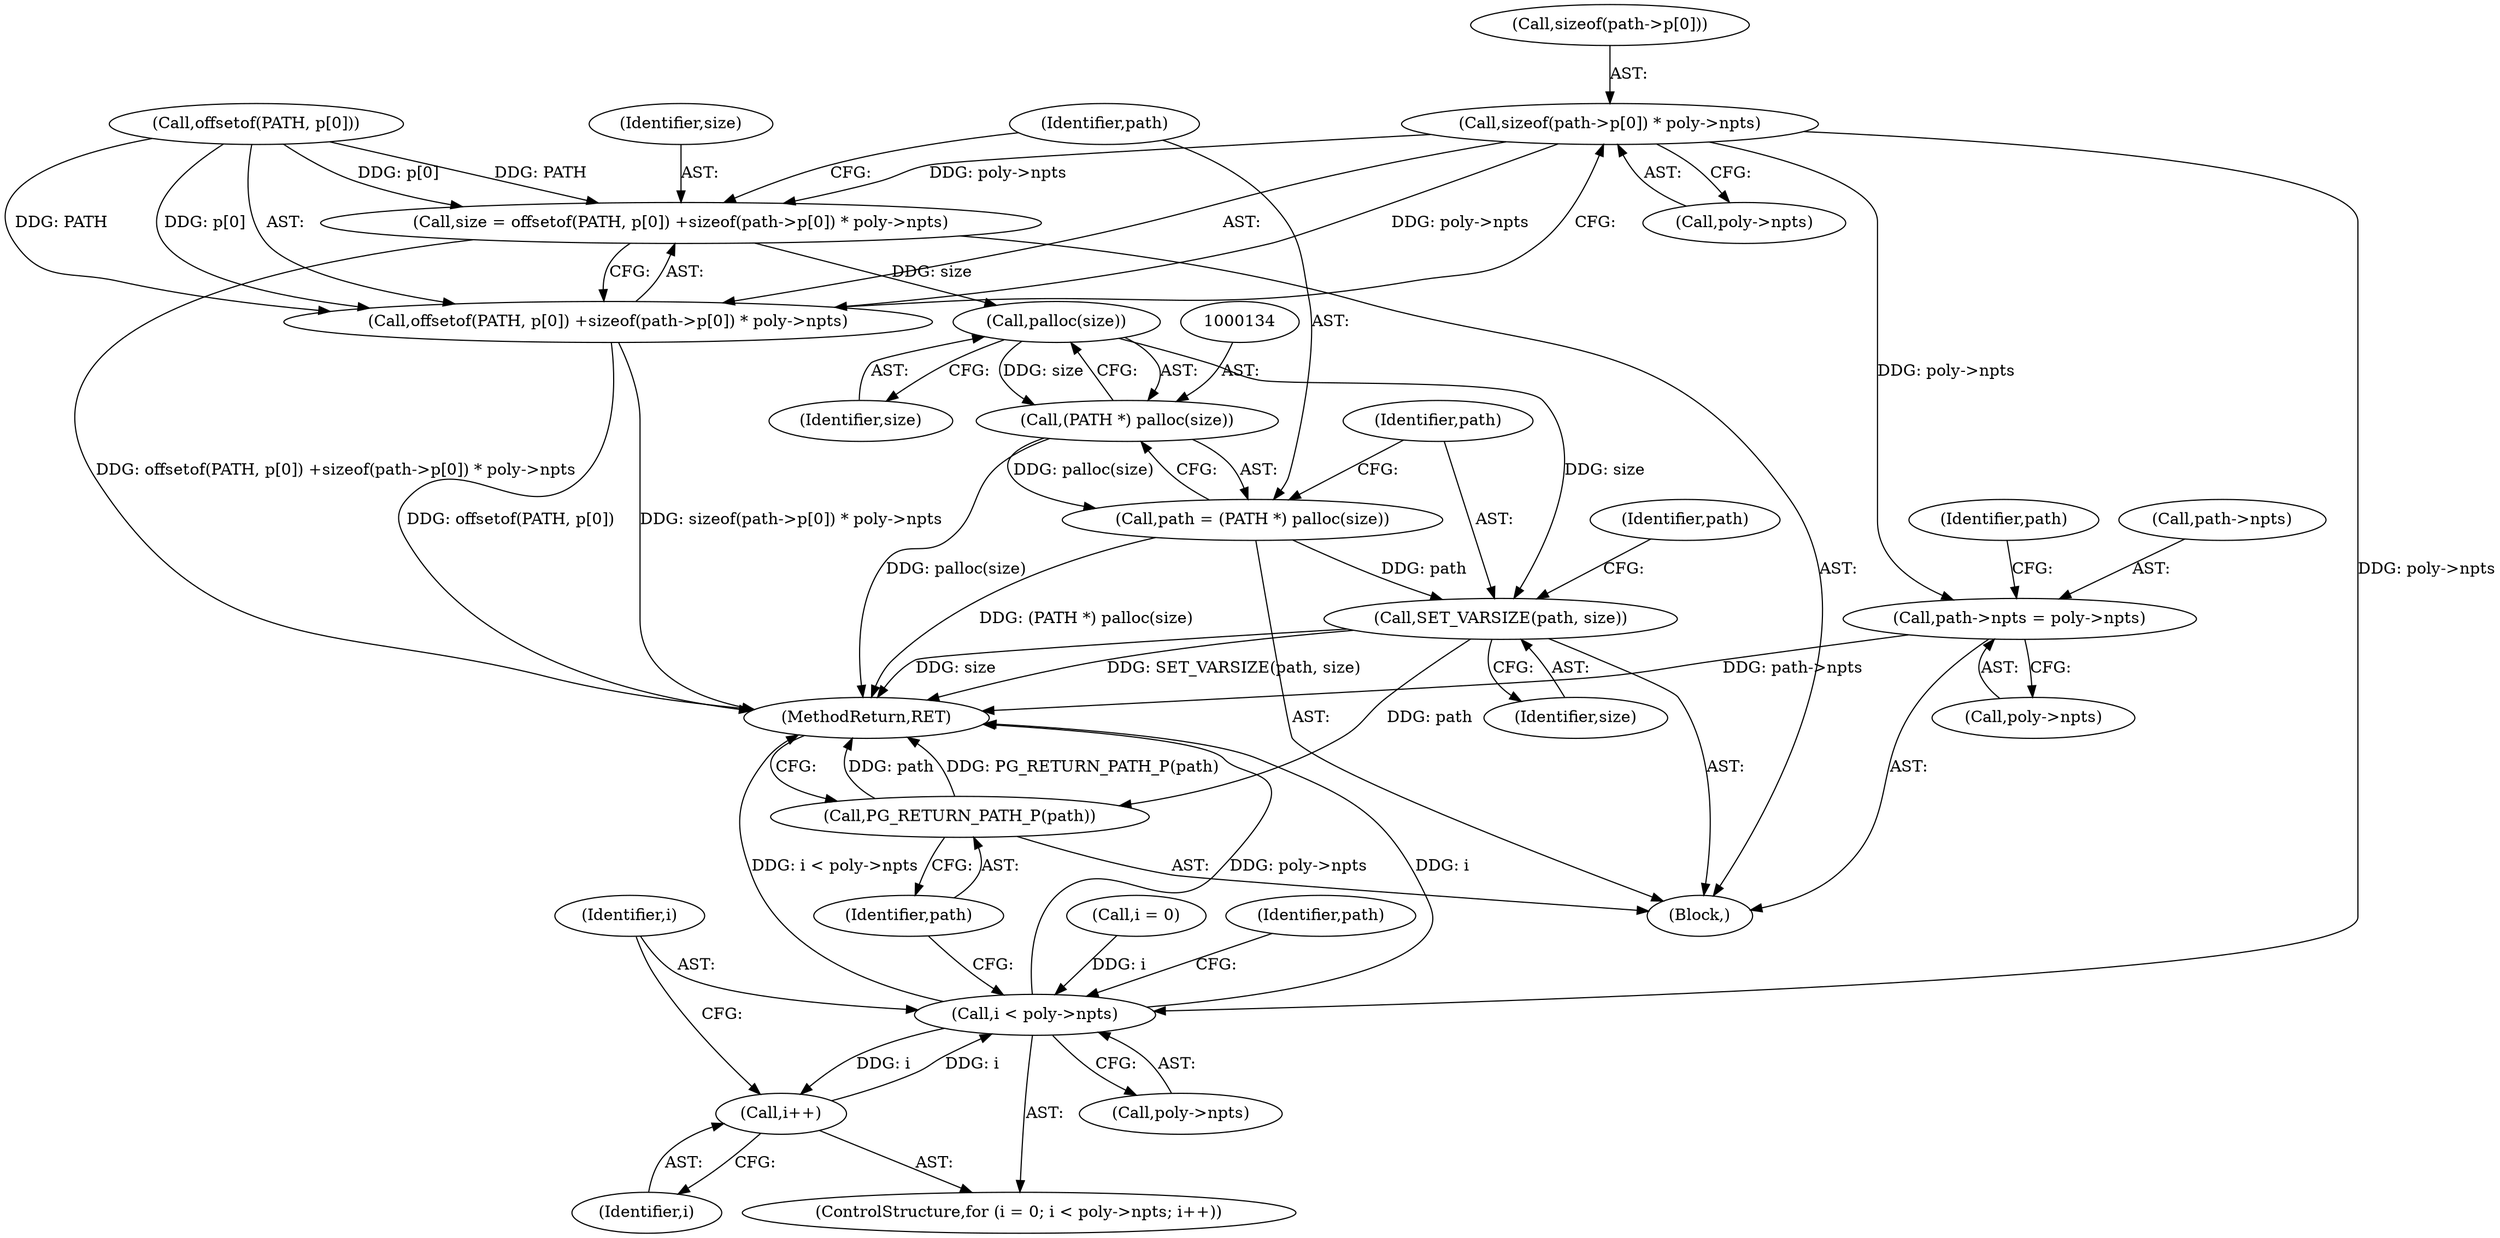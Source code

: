 digraph "0_postgres_31400a673325147e1205326008e32135a78b4d8a_15@API" {
"1000121" [label="(Call,sizeof(path->p[0]) * poly->npts)"];
"1000113" [label="(Call,size = offsetof(PATH, p[0]) +sizeof(path->p[0]) * poly->npts)"];
"1000135" [label="(Call,palloc(size))"];
"1000133" [label="(Call,(PATH *) palloc(size))"];
"1000131" [label="(Call,path = (PATH *) palloc(size))"];
"1000137" [label="(Call,SET_VARSIZE(path, size))"];
"1000199" [label="(Call,PG_RETURN_PATH_P(path))"];
"1000115" [label="(Call,offsetof(PATH, p[0]) +sizeof(path->p[0]) * poly->npts)"];
"1000140" [label="(Call,path->npts = poly->npts)"];
"1000161" [label="(Call,i < poly->npts)"];
"1000166" [label="(Call,i++)"];
"1000199" [label="(Call,PG_RETURN_PATH_P(path))"];
"1000142" [label="(Identifier,path)"];
"1000149" [label="(Identifier,path)"];
"1000139" [label="(Identifier,size)"];
"1000113" [label="(Call,size = offsetof(PATH, p[0]) +sizeof(path->p[0]) * poly->npts)"];
"1000161" [label="(Call,i < poly->npts)"];
"1000200" [label="(Identifier,path)"];
"1000158" [label="(Call,i = 0)"];
"1000163" [label="(Call,poly->npts)"];
"1000114" [label="(Identifier,size)"];
"1000162" [label="(Identifier,i)"];
"1000132" [label="(Identifier,path)"];
"1000167" [label="(Identifier,i)"];
"1000201" [label="(MethodReturn,RET)"];
"1000157" [label="(ControlStructure,for (i = 0; i < poly->npts; i++))"];
"1000122" [label="(Call,sizeof(path->p[0]))"];
"1000115" [label="(Call,offsetof(PATH, p[0]) +sizeof(path->p[0]) * poly->npts)"];
"1000104" [label="(Block,)"];
"1000144" [label="(Call,poly->npts)"];
"1000173" [label="(Identifier,path)"];
"1000141" [label="(Call,path->npts)"];
"1000135" [label="(Call,palloc(size))"];
"1000166" [label="(Call,i++)"];
"1000128" [label="(Call,poly->npts)"];
"1000136" [label="(Identifier,size)"];
"1000116" [label="(Call,offsetof(PATH, p[0]))"];
"1000133" [label="(Call,(PATH *) palloc(size))"];
"1000138" [label="(Identifier,path)"];
"1000131" [label="(Call,path = (PATH *) palloc(size))"];
"1000121" [label="(Call,sizeof(path->p[0]) * poly->npts)"];
"1000137" [label="(Call,SET_VARSIZE(path, size))"];
"1000140" [label="(Call,path->npts = poly->npts)"];
"1000121" -> "1000115"  [label="AST: "];
"1000121" -> "1000128"  [label="CFG: "];
"1000122" -> "1000121"  [label="AST: "];
"1000128" -> "1000121"  [label="AST: "];
"1000115" -> "1000121"  [label="CFG: "];
"1000121" -> "1000113"  [label="DDG: poly->npts"];
"1000121" -> "1000115"  [label="DDG: poly->npts"];
"1000121" -> "1000140"  [label="DDG: poly->npts"];
"1000121" -> "1000161"  [label="DDG: poly->npts"];
"1000113" -> "1000104"  [label="AST: "];
"1000113" -> "1000115"  [label="CFG: "];
"1000114" -> "1000113"  [label="AST: "];
"1000115" -> "1000113"  [label="AST: "];
"1000132" -> "1000113"  [label="CFG: "];
"1000113" -> "1000201"  [label="DDG: offsetof(PATH, p[0]) +sizeof(path->p[0]) * poly->npts"];
"1000116" -> "1000113"  [label="DDG: PATH"];
"1000116" -> "1000113"  [label="DDG: p[0]"];
"1000113" -> "1000135"  [label="DDG: size"];
"1000135" -> "1000133"  [label="AST: "];
"1000135" -> "1000136"  [label="CFG: "];
"1000136" -> "1000135"  [label="AST: "];
"1000133" -> "1000135"  [label="CFG: "];
"1000135" -> "1000133"  [label="DDG: size"];
"1000135" -> "1000137"  [label="DDG: size"];
"1000133" -> "1000131"  [label="AST: "];
"1000134" -> "1000133"  [label="AST: "];
"1000131" -> "1000133"  [label="CFG: "];
"1000133" -> "1000201"  [label="DDG: palloc(size)"];
"1000133" -> "1000131"  [label="DDG: palloc(size)"];
"1000131" -> "1000104"  [label="AST: "];
"1000132" -> "1000131"  [label="AST: "];
"1000138" -> "1000131"  [label="CFG: "];
"1000131" -> "1000201"  [label="DDG: (PATH *) palloc(size)"];
"1000131" -> "1000137"  [label="DDG: path"];
"1000137" -> "1000104"  [label="AST: "];
"1000137" -> "1000139"  [label="CFG: "];
"1000138" -> "1000137"  [label="AST: "];
"1000139" -> "1000137"  [label="AST: "];
"1000142" -> "1000137"  [label="CFG: "];
"1000137" -> "1000201"  [label="DDG: size"];
"1000137" -> "1000201"  [label="DDG: SET_VARSIZE(path, size)"];
"1000137" -> "1000199"  [label="DDG: path"];
"1000199" -> "1000104"  [label="AST: "];
"1000199" -> "1000200"  [label="CFG: "];
"1000200" -> "1000199"  [label="AST: "];
"1000201" -> "1000199"  [label="CFG: "];
"1000199" -> "1000201"  [label="DDG: path"];
"1000199" -> "1000201"  [label="DDG: PG_RETURN_PATH_P(path)"];
"1000116" -> "1000115"  [label="AST: "];
"1000115" -> "1000201"  [label="DDG: sizeof(path->p[0]) * poly->npts"];
"1000115" -> "1000201"  [label="DDG: offsetof(PATH, p[0])"];
"1000116" -> "1000115"  [label="DDG: PATH"];
"1000116" -> "1000115"  [label="DDG: p[0]"];
"1000140" -> "1000104"  [label="AST: "];
"1000140" -> "1000144"  [label="CFG: "];
"1000141" -> "1000140"  [label="AST: "];
"1000144" -> "1000140"  [label="AST: "];
"1000149" -> "1000140"  [label="CFG: "];
"1000140" -> "1000201"  [label="DDG: path->npts"];
"1000161" -> "1000157"  [label="AST: "];
"1000161" -> "1000163"  [label="CFG: "];
"1000162" -> "1000161"  [label="AST: "];
"1000163" -> "1000161"  [label="AST: "];
"1000173" -> "1000161"  [label="CFG: "];
"1000200" -> "1000161"  [label="CFG: "];
"1000161" -> "1000201"  [label="DDG: poly->npts"];
"1000161" -> "1000201"  [label="DDG: i"];
"1000161" -> "1000201"  [label="DDG: i < poly->npts"];
"1000158" -> "1000161"  [label="DDG: i"];
"1000166" -> "1000161"  [label="DDG: i"];
"1000161" -> "1000166"  [label="DDG: i"];
"1000166" -> "1000157"  [label="AST: "];
"1000166" -> "1000167"  [label="CFG: "];
"1000167" -> "1000166"  [label="AST: "];
"1000162" -> "1000166"  [label="CFG: "];
}
